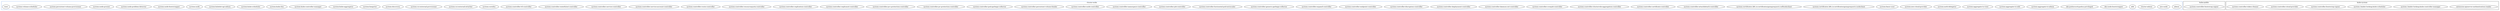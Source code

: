digraph  {
	subgraph cluster_s2 {
		ID = "cluster_s2";
		color="#2f6de1";label="cluster-wide";
		n8[label="admin"];
		n9[label="aws-node"];
		n10[label="cluster-admin"];
		n11[label="edit"];
		n12[label="eks:node-bootstrapper"];
		n13[label="eks:podsecuritypolicy:privileged"];
		n14[label="system:aggregate-to-admin"];
		n15[label="system:aggregate-to-edit"];
		n16[label="system:aggregate-to-view"];
		n17[label="system:auth-delegator"];
		n18[label="system:aws-cloud-provider"];
		n19[label="system:basic-user"];
		n20[label="system:certificates.k8s.io:certificatesigningrequests:nodeclient"];
		n21[label="system:certificates.k8s.io:certificatesigningrequests:selfnodeclient"];
		n22[label="system:controller:attachdetach-controller"];
		n23[label="system:controller:certificate-controller"];
		n24[label="system:controller:clusterrole-aggregation-controller"];
		n25[label="system:controller:cronjob-controller"];
		n26[label="system:controller:daemon-set-controller"];
		n27[label="system:controller:deployment-controller"];
		n28[label="system:controller:disruption-controller"];
		n29[label="system:controller:endpoint-controller"];
		n30[label="system:controller:expand-controller"];
		n31[label="system:controller:generic-garbage-collector"];
		n32[label="system:controller:horizontal-pod-autoscaler"];
		n33[label="system:controller:job-controller"];
		n34[label="system:controller:namespace-controller"];
		n35[label="system:controller:node-controller"];
		n36[label="system:controller:persistent-volume-binder"];
		n37[label="system:controller:pod-garbage-collector"];
		n38[label="system:controller:pv-protection-controller"];
		n39[label="system:controller:pvc-protection-controller"];
		n40[label="system:controller:replicaset-controller"];
		n41[label="system:controller:replication-controller"];
		n42[label="system:controller:resourcequota-controller"];
		n43[label="system:controller:route-controller"];
		n44[label="system:controller:service-account-controller"];
		n45[label="system:controller:service-controller"];
		n46[label="system:controller:statefulset-controller"];
		n47[label="system:controller:ttl-controller"];
		n48[label="system:coredns"];
		n49[label="system:csi-external-attacher"];
		n50[label="system:csi-external-provisioner"];
		n51[label="system:discovery"];
		n52[label="system:heapster"];
		n53[label="system:kube-aggregator"];
		n54[label="system:kube-controller-manager"];
		n55[label="system:kube-dns"];
		n56[label="system:kube-scheduler"];
		n57[label="system:kubelet-api-admin"];
		n58[label="system:node"];
		n59[label="system:node-bootstrapper"];
		n60[label="system:node-problem-detector"];
		n61[label="system:node-proxier"];
		n62[label="system:persistent-volume-provisioner"];
		n63[label="system:volume-scheduler"];
		n64[label="view"];
		
	}subgraph cluster_s0 {
		ID = "cluster_s0";
		label="kube-public";
		n1[label="system:controller:bootstrap-signer"];
		
	}subgraph cluster_s1 {
		ID = "cluster_s1";
		label="kube-system";
		n2[label="extension-apiserver-authentication-reader"];
		n3[label="system::leader-locking-kube-controller-manager"];
		n4[label="system::leader-locking-kube-scheduler"];
		n5[label="system:controller:bootstrap-signer"];
		n6[label="system:controller:cloud-provider"];
		n7[label="system:controller:token-cleaner"];
		
	}
	
}

